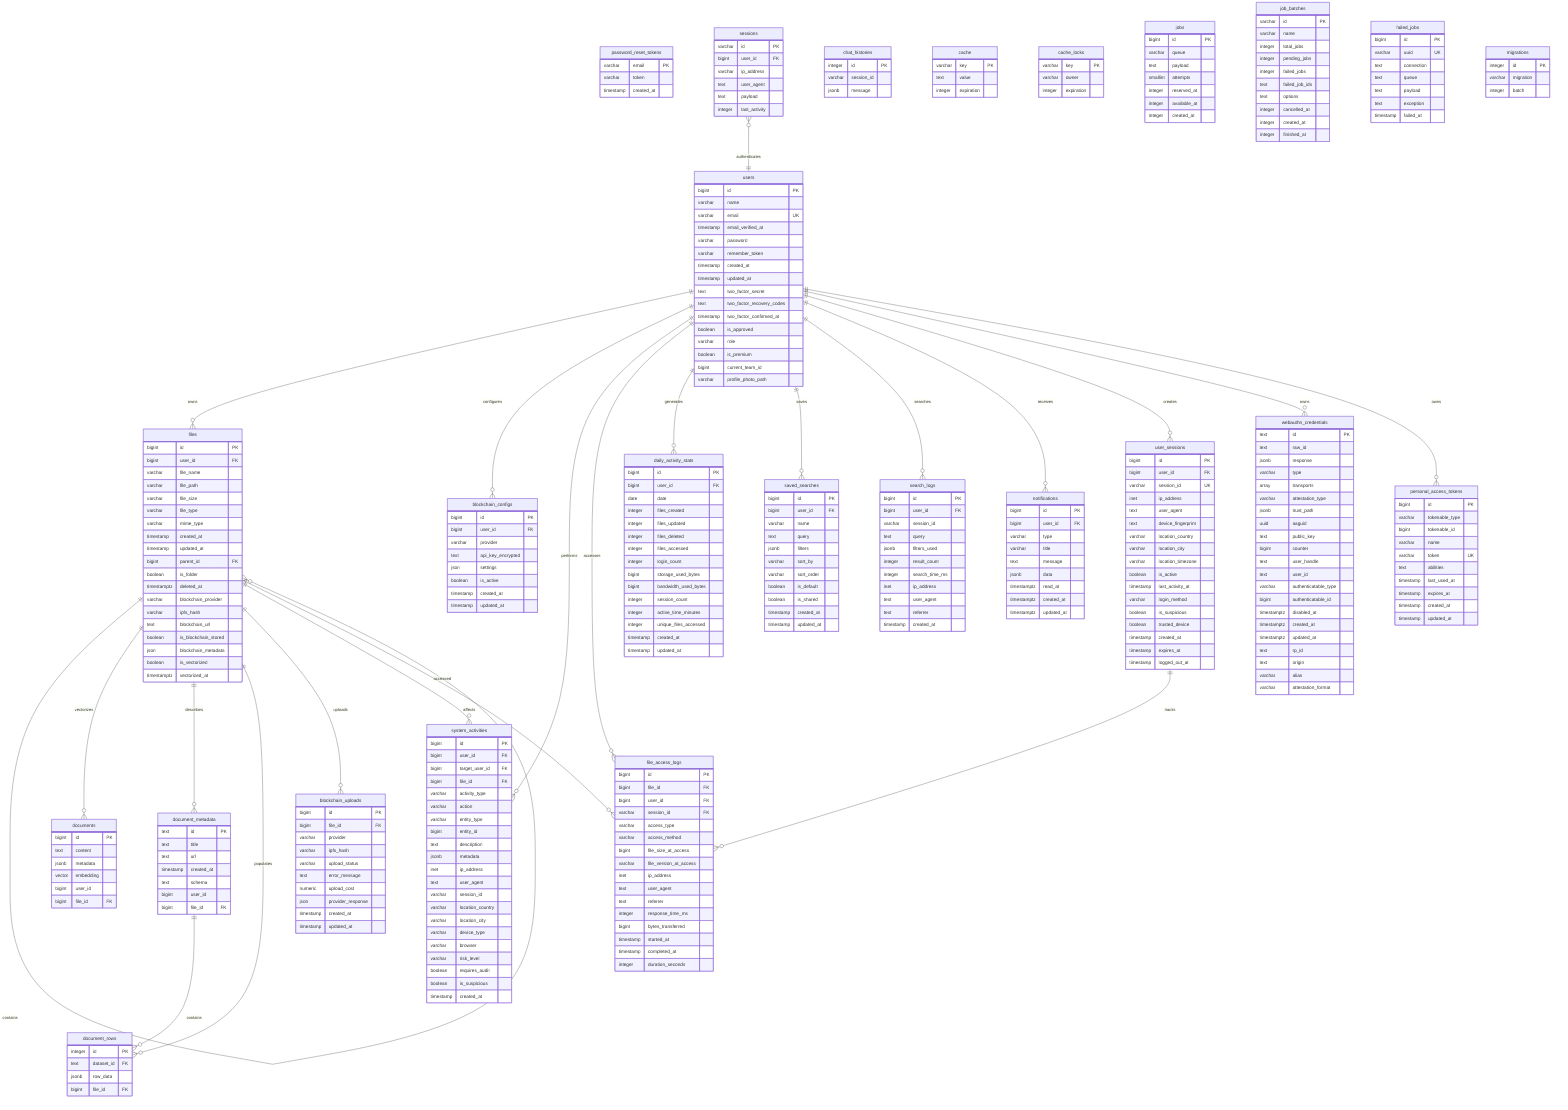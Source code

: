 erDiagram
    %% ===== CORE TABLES =====
    users {
        bigint id PK
        varchar name
        varchar email UK
        timestamp email_verified_at
        varchar password
        varchar remember_token
        timestamp created_at
        timestamp updated_at
        text two_factor_secret
        text two_factor_recovery_codes
        timestamp two_factor_confirmed_at
        boolean is_approved
        varchar role
        boolean is_premium
        bigint current_team_id
        varchar profile_photo_path
    }

    files {
        bigint id PK
        bigint user_id FK
        varchar file_name
        varchar file_path
        varchar file_size
        varchar file_type
        varchar mime_type
        timestamp created_at
        timestamp updated_at
        bigint parent_id FK
        boolean is_folder
        timestamptz deleted_at
        varchar blockchain_provider
        varchar ipfs_hash
        text blockchain_url
        boolean is_blockchain_stored
        json blockchain_metadata
        boolean is_vectorized
        timestamptz vectorized_at
    }

    documents {
        bigint id PK
        text content
        jsonb metadata
        vector embedding
        bigint user_id
        bigint file_id FK
    }

    document_metadata {
        text id PK
        text title
        text url
        timestamp created_at
        text schema
        bigint user_id
        bigint file_id FK
    }

    document_rows {
        integer id PK
        text dataset_id FK
        jsonb row_data
        bigint file_id FK
    }

    %% ===== BLOCKCHAIN TABLES =====
    blockchain_configs {
        bigint id PK
        bigint user_id FK
        varchar provider
        text api_key_encrypted
        json settings
        boolean is_active
        timestamp created_at
        timestamp updated_at
    }

    blockchain_uploads {
        bigint id PK
        bigint file_id FK
        varchar provider
        varchar ipfs_hash
        varchar upload_status
        text error_message
        numeric upload_cost
        json provider_response
        timestamp created_at
        timestamp updated_at
    }

    %% ===== ACTIVITY TRACKING TABLES =====
    system_activities {
        bigint id PK
        bigint user_id FK
        bigint target_user_id FK
        bigint file_id FK
        varchar activity_type
        varchar action
        varchar entity_type
        bigint entity_id
        text description
        jsonb metadata
        inet ip_address
        text user_agent
        varchar session_id
        varchar location_country
        varchar location_city
        varchar device_type
        varchar browser
        varchar risk_level
        boolean requires_audit
        boolean is_suspicious
        timestamp created_at
    }

    file_access_logs {
        bigint id PK
        bigint file_id FK
        bigint user_id FK
        varchar session_id FK
        varchar access_type
        varchar access_method
        bigint file_size_at_access
        varchar file_version_at_access
        inet ip_address
        text user_agent
        text referrer
        integer response_time_ms
        bigint bytes_transferred
        timestamp started_at
        timestamp completed_at
        integer duration_seconds
    }

    daily_activity_stats {
        bigint id PK
        bigint user_id FK
        date date
        integer files_created
        integer files_updated
        integer files_deleted
        integer files_accessed
        integer login_count
        bigint storage_used_bytes
        bigint bandwidth_used_bytes
        integer session_count
        integer active_time_minutes
        integer unique_files_accessed
        timestamp created_at
        timestamp updated_at
    }

    %% ===== SEARCH & UI TABLES =====
    saved_searches {
        bigint id PK
        bigint user_id FK
        varchar name
        text query
        jsonb filters
        varchar sort_by
        varchar sort_order
        boolean is_default
        boolean is_shared
        timestamp created_at
        timestamp updated_at
    }

    search_logs {
        bigint id PK
        bigint user_id FK
        varchar session_id
        text query
        jsonb filters_used
        integer result_count
        integer search_time_ms
        inet ip_address
        text user_agent
        text referrer
        timestamp created_at
    }

    notifications {
        bigint id PK
        bigint user_id FK
        varchar type
        varchar title
        text message
        jsonb data
        timestamptz read_at
        timestamptz created_at
        timestamptz updated_at
    }

    %% ===== SECURITY & AUTHENTICATION TABLES =====
    user_sessions {
        bigint id PK
        bigint user_id FK
        varchar session_id UK
        inet ip_address
        text user_agent
        text device_fingerprint
        varchar location_country
        varchar location_city
        varchar location_timezone
        boolean is_active
        timestamp last_activity_at
        varchar login_method
        boolean is_suspicious
        boolean trusted_device
        timestamp created_at
        timestamp expires_at
        timestamp logged_out_at
    }

    webauthn_credentials {
        text id PK
        text raw_id
        jsonb response
        varchar type
        array transports
        varchar attestation_type
        jsonb trust_path
        uuid aaguid
        text public_key
        bigint counter
        text user_handle
        text user_id
        varchar authenticatable_type
        bigint authenticatable_id
        timestamptz disabled_at
        timestamptz created_at
        timestamptz updated_at
        text rp_id
        text origin
        varchar alias
        varchar attestation_format
    }

    password_reset_tokens {
        varchar email PK
        varchar token
        timestamp created_at
    }

    personal_access_tokens {
        bigint id PK
        varchar tokenable_type
        bigint tokenable_id
        varchar name
        varchar token UK
        text abilities
        timestamp last_used_at
        timestamp expires_at
        timestamp created_at
        timestamp updated_at
    }

    sessions {
        varchar id PK
        bigint user_id FK
        varchar ip_address
        text user_agent
        text payload
        integer last_activity
    }

    %% ===== CHAT & COMMUNICATION TABLES =====
    chat_histories {
        integer id PK
        varchar session_id
        jsonb message
    }

    %% ===== SYSTEM & FRAMEWORK TABLES =====
    cache {
        varchar key PK
        text value
        integer expiration
    }

    cache_locks {
        varchar key PK
        varchar owner
        integer expiration
    }

    jobs {
        bigint id PK
        varchar queue
        text payload
        smallint attempts
        integer reserved_at
        integer available_at
        integer created_at
    }

    job_batches {
        varchar id PK
        varchar name
        integer total_jobs
        integer pending_jobs
        integer failed_jobs
        text failed_job_ids
        text options
        integer cancelled_at
        integer created_at
        integer finished_at
    }

    failed_jobs {
        bigint id PK
        varchar uuid UK
        text connection
        text queue
        text payload
        text exception
        timestamp failed_at
    }

    migrations {
        integer id PK
        varchar migration
        integer batch
    }

    %% ===== RELATIONSHIPS =====
    users ||--o{ files : owns
    users ||--o{ blockchain_configs : configures
    users ||--o{ system_activities : performs
    users ||--o{ file_access_logs : accesses
    users ||--o{ daily_activity_stats : generates
    users ||--o{ saved_searches : saves
    users ||--o{ search_logs : searches
    users ||--o{ notifications : receives
    users ||--o{ user_sessions : creates
    users ||--o{ webauthn_credentials : owns
    users ||--o{ personal_access_tokens : owns

    files ||--o{ files : contains
    files ||--o{ documents : vectorizes
    files ||--o{ document_metadata : describes
    files ||--o{ document_rows : populates
    files ||--o{ blockchain_uploads : uploads
    files ||--o{ system_activities : affects
    files ||--o{ file_access_logs : accessed

    document_metadata ||--o{ document_rows : contains

    user_sessions ||--o{ file_access_logs : tracks

    sessions }o--|| users : authenticates